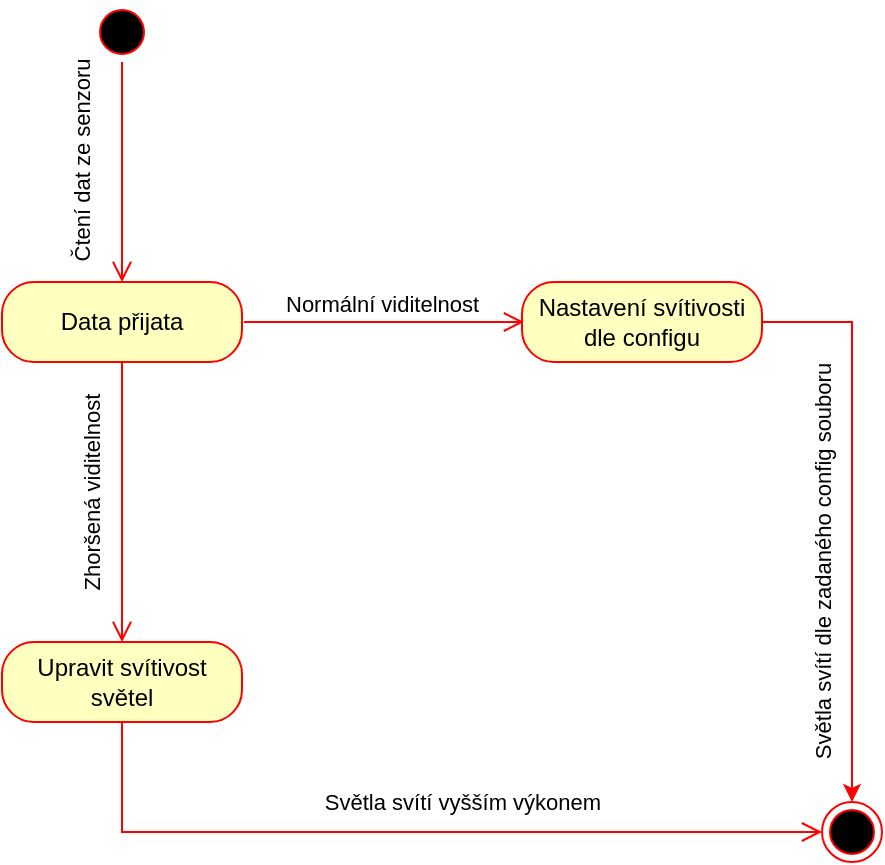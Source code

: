 <mxfile version="20.6.0" type="device"><diagram id="Fy7CdCetllehiquGEUtn" name="Stránka-1"><mxGraphModel dx="2062" dy="1122" grid="1" gridSize="10" guides="1" tooltips="1" connect="1" arrows="1" fold="1" page="1" pageScale="1" pageWidth="827" pageHeight="1169" math="0" shadow="0"><root><mxCell id="0"/><mxCell id="1" parent="0"/><mxCell id="uKMyRWyw0AJdDDYUpAIX-1" value="" style="ellipse;html=1;shape=startState;fillColor=#000000;strokeColor=#ff0000;" parent="1" vertex="1"><mxGeometry x="155" y="20" width="30" height="30" as="geometry"/></mxCell><mxCell id="uKMyRWyw0AJdDDYUpAIX-2" value="" style="edgeStyle=orthogonalEdgeStyle;html=1;verticalAlign=bottom;endArrow=open;endSize=8;strokeColor=#ff0000;rounded=0;entryX=0.5;entryY=0;entryDx=0;entryDy=0;" parent="1" source="uKMyRWyw0AJdDDYUpAIX-1" target="uKMyRWyw0AJdDDYUpAIX-5" edge="1"><mxGeometry relative="1" as="geometry"><mxPoint x="170" y="160" as="targetPoint"/></mxGeometry></mxCell><mxCell id="uKMyRWyw0AJdDDYUpAIX-10" value="Čtení dat ze senzoru" style="edgeLabel;html=1;align=center;verticalAlign=middle;resizable=0;points=[];rotation=-90;" parent="uKMyRWyw0AJdDDYUpAIX-2" vertex="1" connectable="0"><mxGeometry x="-0.225" relative="1" as="geometry"><mxPoint x="-20" y="7" as="offset"/></mxGeometry></mxCell><mxCell id="uKMyRWyw0AJdDDYUpAIX-3" value="" style="ellipse;html=1;shape=endState;fillColor=#000000;strokeColor=#ff0000;" parent="1" vertex="1"><mxGeometry x="520" y="420" width="30" height="30" as="geometry"/></mxCell><mxCell id="uKMyRWyw0AJdDDYUpAIX-5" value="Data přijata" style="rounded=1;whiteSpace=wrap;html=1;arcSize=40;fontColor=#000000;fillColor=#ffffc0;strokeColor=#ff0000;" parent="1" vertex="1"><mxGeometry x="110" y="160" width="120" height="40" as="geometry"/></mxCell><mxCell id="uKMyRWyw0AJdDDYUpAIX-6" value="" style="edgeStyle=orthogonalEdgeStyle;html=1;verticalAlign=bottom;endArrow=open;endSize=8;strokeColor=#ff0000;rounded=0;entryX=0.5;entryY=0;entryDx=0;entryDy=0;" parent="1" source="uKMyRWyw0AJdDDYUpAIX-5" target="uKMyRWyw0AJdDDYUpAIX-17" edge="1"><mxGeometry relative="1" as="geometry"><mxPoint x="170" y="270" as="targetPoint"/></mxGeometry></mxCell><mxCell id="uKMyRWyw0AJdDDYUpAIX-8" value="Normální viditelnost" style="edgeStyle=orthogonalEdgeStyle;html=1;align=left;verticalAlign=bottom;endArrow=open;endSize=8;strokeColor=#ff0000;rounded=0;entryX=0;entryY=0.5;entryDx=0;entryDy=0;exitX=1;exitY=0.5;exitDx=0;exitDy=0;" parent="1" edge="1"><mxGeometry x="-0.729" relative="1" as="geometry"><mxPoint x="371" y="180" as="targetPoint"/><mxPoint as="offset"/><mxPoint x="231" y="180" as="sourcePoint"/><Array as="points"><mxPoint x="261" y="180"/><mxPoint x="261" y="180"/></Array></mxGeometry></mxCell><mxCell id="uKMyRWyw0AJdDDYUpAIX-19" style="edgeStyle=orthogonalEdgeStyle;rounded=0;orthogonalLoop=1;jettySize=auto;html=1;entryX=0.5;entryY=0;entryDx=0;entryDy=0;strokeColor=#FF0000;" parent="1" source="uKMyRWyw0AJdDDYUpAIX-13" target="uKMyRWyw0AJdDDYUpAIX-3" edge="1"><mxGeometry relative="1" as="geometry"/></mxCell><mxCell id="jfVm2atvMBnV6RktD3Cs-3" value="Světla svítí dle zadaného config souboru" style="edgeLabel;html=1;align=center;verticalAlign=middle;resizable=0;points=[];rotation=-90;" parent="uKMyRWyw0AJdDDYUpAIX-19" vertex="1" connectable="0"><mxGeometry x="0.305" y="-3" relative="1" as="geometry"><mxPoint x="-12" y="-21" as="offset"/></mxGeometry></mxCell><mxCell id="uKMyRWyw0AJdDDYUpAIX-13" value="Nastavení svítivosti dle configu" style="rounded=1;whiteSpace=wrap;html=1;arcSize=40;fontColor=#000000;fillColor=#ffffc0;strokeColor=#ff0000;" parent="1" vertex="1"><mxGeometry x="370" y="160" width="120" height="40" as="geometry"/></mxCell><mxCell id="uKMyRWyw0AJdDDYUpAIX-17" value="Upravit svítivost světel" style="rounded=1;whiteSpace=wrap;html=1;arcSize=40;fontColor=#000000;fillColor=#ffffc0;strokeColor=#ff0000;" parent="1" vertex="1"><mxGeometry x="110" y="340" width="120" height="40" as="geometry"/></mxCell><mxCell id="uKMyRWyw0AJdDDYUpAIX-18" value="" style="edgeStyle=orthogonalEdgeStyle;html=1;verticalAlign=bottom;endArrow=open;endSize=8;strokeColor=#ff0000;rounded=0;entryX=0;entryY=0.5;entryDx=0;entryDy=0;" parent="1" source="uKMyRWyw0AJdDDYUpAIX-17" target="uKMyRWyw0AJdDDYUpAIX-3" edge="1"><mxGeometry relative="1" as="geometry"><mxPoint x="170" y="510" as="targetPoint"/><Array as="points"><mxPoint x="170" y="435"/></Array></mxGeometry></mxCell><mxCell id="jfVm2atvMBnV6RktD3Cs-4" value="Světla svítí vyšším výkonem" style="edgeLabel;html=1;align=center;verticalAlign=middle;resizable=0;points=[];" parent="uKMyRWyw0AJdDDYUpAIX-18" vertex="1" connectable="0"><mxGeometry x="-0.18" y="2" relative="1" as="geometry"><mxPoint x="59" y="-13" as="offset"/></mxGeometry></mxCell><mxCell id="KtKMyxaf8RGo4pr3K0n--1" value="&lt;span style=&quot;font-size: 11px; text-align: left; background-color: rgb(255, 255, 255);&quot;&gt;Zhoršená viditelnost&lt;/span&gt;" style="text;html=1;strokeColor=none;fillColor=none;align=center;verticalAlign=middle;whiteSpace=wrap;rounded=0;rotation=-90;" parent="1" vertex="1"><mxGeometry x="90" y="250" width="130" height="30" as="geometry"/></mxCell></root></mxGraphModel></diagram></mxfile>